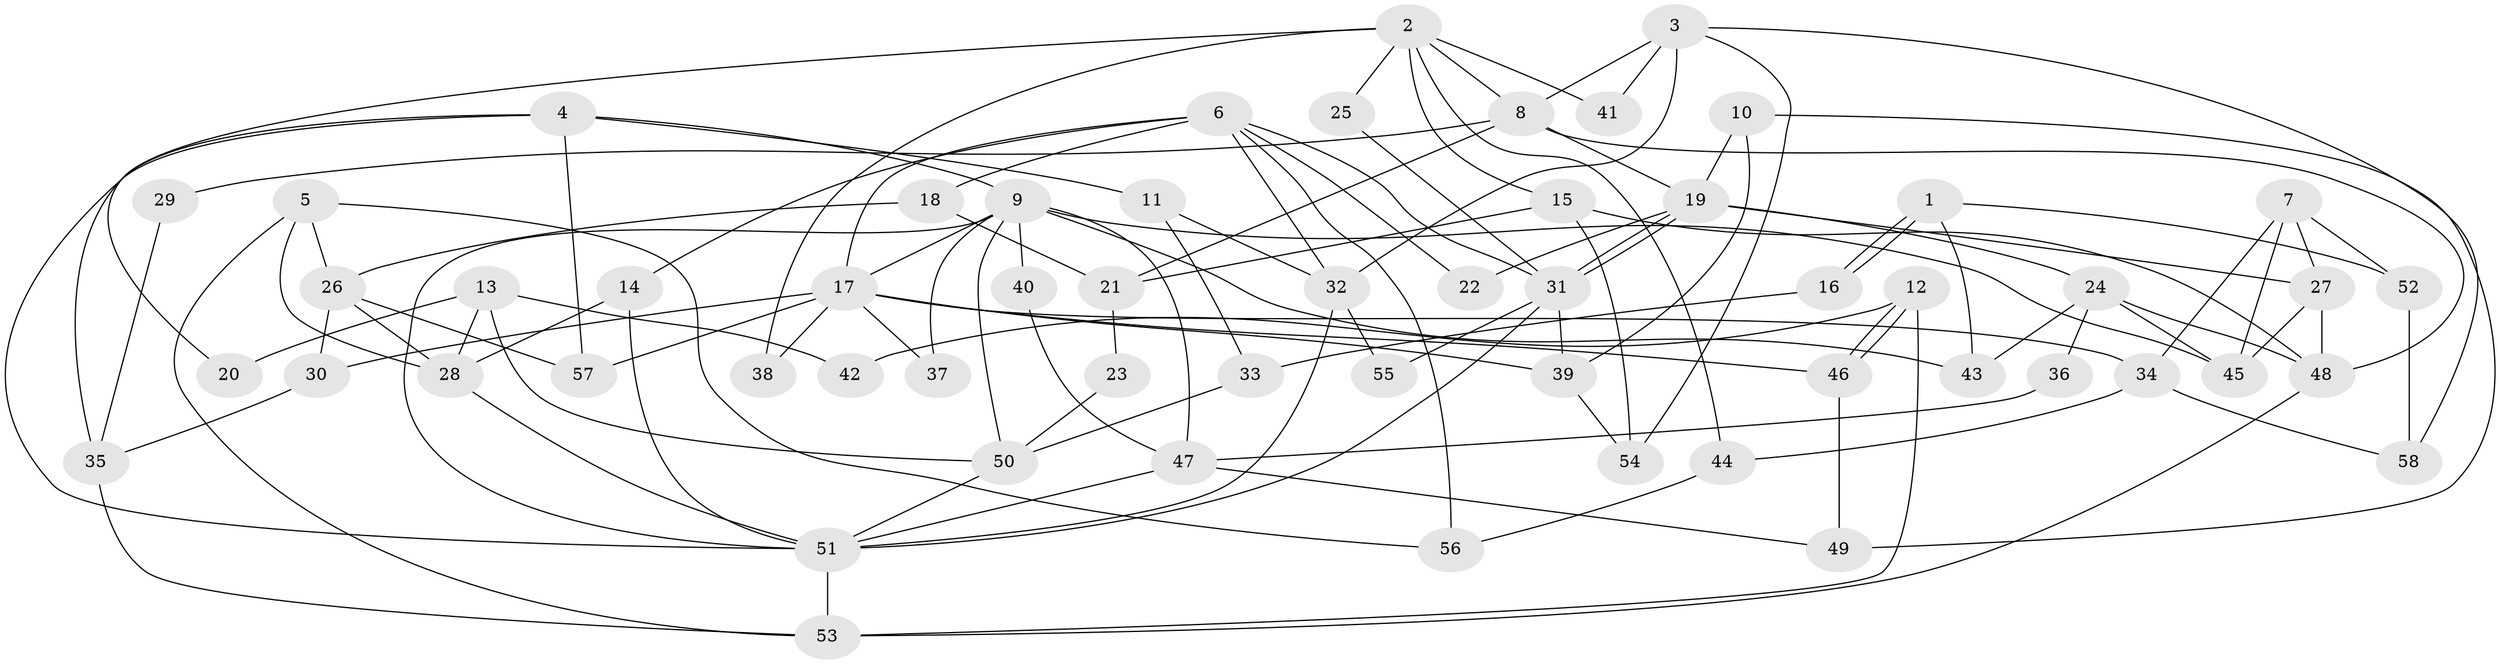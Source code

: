 // coarse degree distribution, {3: 0.20512820512820512, 7: 0.05128205128205128, 6: 0.10256410256410256, 5: 0.15384615384615385, 14: 0.02564102564102564, 4: 0.20512820512820512, 13: 0.02564102564102564, 9: 0.02564102564102564, 2: 0.1794871794871795, 8: 0.02564102564102564}
// Generated by graph-tools (version 1.1) at 2025/24/03/03/25 07:24:03]
// undirected, 58 vertices, 116 edges
graph export_dot {
graph [start="1"]
  node [color=gray90,style=filled];
  1;
  2;
  3;
  4;
  5;
  6;
  7;
  8;
  9;
  10;
  11;
  12;
  13;
  14;
  15;
  16;
  17;
  18;
  19;
  20;
  21;
  22;
  23;
  24;
  25;
  26;
  27;
  28;
  29;
  30;
  31;
  32;
  33;
  34;
  35;
  36;
  37;
  38;
  39;
  40;
  41;
  42;
  43;
  44;
  45;
  46;
  47;
  48;
  49;
  50;
  51;
  52;
  53;
  54;
  55;
  56;
  57;
  58;
  1 -- 16;
  1 -- 16;
  1 -- 43;
  1 -- 52;
  2 -- 15;
  2 -- 8;
  2 -- 20;
  2 -- 25;
  2 -- 38;
  2 -- 41;
  2 -- 44;
  3 -- 32;
  3 -- 8;
  3 -- 41;
  3 -- 54;
  3 -- 58;
  4 -- 9;
  4 -- 51;
  4 -- 11;
  4 -- 35;
  4 -- 57;
  5 -- 26;
  5 -- 53;
  5 -- 28;
  5 -- 56;
  6 -- 56;
  6 -- 17;
  6 -- 14;
  6 -- 18;
  6 -- 22;
  6 -- 31;
  6 -- 32;
  7 -- 45;
  7 -- 34;
  7 -- 27;
  7 -- 52;
  8 -- 19;
  8 -- 21;
  8 -- 29;
  8 -- 48;
  9 -- 17;
  9 -- 51;
  9 -- 37;
  9 -- 40;
  9 -- 43;
  9 -- 45;
  9 -- 47;
  9 -- 50;
  10 -- 19;
  10 -- 49;
  10 -- 39;
  11 -- 32;
  11 -- 33;
  12 -- 53;
  12 -- 46;
  12 -- 46;
  12 -- 42;
  13 -- 50;
  13 -- 28;
  13 -- 20;
  13 -- 42;
  14 -- 51;
  14 -- 28;
  15 -- 54;
  15 -- 48;
  15 -- 21;
  16 -- 33;
  17 -- 57;
  17 -- 39;
  17 -- 30;
  17 -- 34;
  17 -- 37;
  17 -- 38;
  17 -- 46;
  18 -- 26;
  18 -- 21;
  19 -- 31;
  19 -- 31;
  19 -- 24;
  19 -- 22;
  19 -- 27;
  21 -- 23;
  23 -- 50;
  24 -- 48;
  24 -- 45;
  24 -- 36;
  24 -- 43;
  25 -- 31;
  26 -- 28;
  26 -- 30;
  26 -- 57;
  27 -- 45;
  27 -- 48;
  28 -- 51;
  29 -- 35;
  30 -- 35;
  31 -- 39;
  31 -- 51;
  31 -- 55;
  32 -- 51;
  32 -- 55;
  33 -- 50;
  34 -- 58;
  34 -- 44;
  35 -- 53;
  36 -- 47;
  39 -- 54;
  40 -- 47;
  44 -- 56;
  46 -- 49;
  47 -- 51;
  47 -- 49;
  48 -- 53;
  50 -- 51;
  51 -- 53;
  52 -- 58;
}
